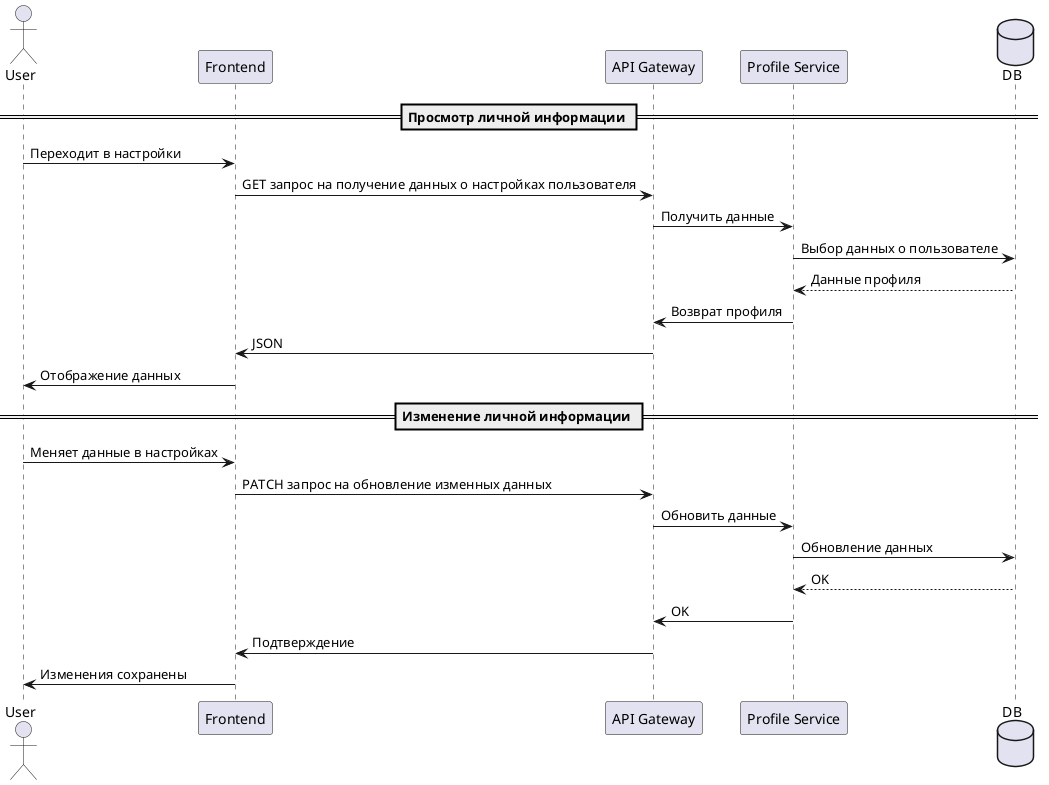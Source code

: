 @startuml
actor User
participant Frontend as FE
participant "API Gateway" as API
participant "Profile Service" as Profile
database DB

== Просмотр личной информации ==
User -> FE : Переходит в настройки
FE -> API : GET запрос на получение данных о настройках пользователя
API -> Profile : Получить данные
Profile -> DB : Выбор данных о пользователе
DB --> Profile : Данные профиля
Profile -> API : Возврат профиля
API -> FE : JSON
FE -> User : Отображение данных

== Изменение личной информации ==
User -> FE : Меняет данные в настройках
FE -> API : PATCH запрос на обновление изменных данных
API -> Profile : Обновить данные
Profile -> DB : Обновление данных
DB --> Profile : OK
Profile -> API : OK
API -> FE : Подтверждение
FE -> User : Изменения сохранены
@enduml
